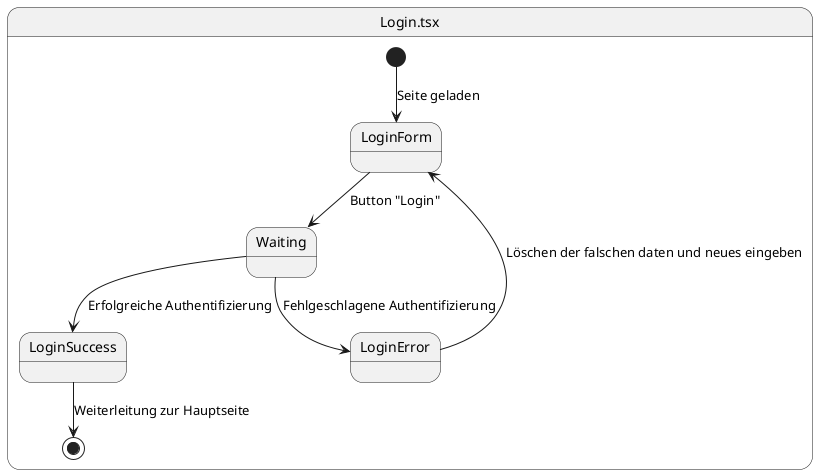 @startuml LoginZustandsdiagramm

state "Login.tsx" as Login {
  state "LoginForm" as LoginForm
  state "Waiting" as Waiting
  state "LoginSuccess" as LoginSuccess
  state "LoginError" as LoginError

  [*] --> LoginForm: Seite geladen
  LoginForm --> Waiting: Button "Login"
  Waiting --> LoginSuccess: Erfolgreiche Authentifizierung
  Waiting --> LoginError: Fehlgeschlagene Authentifizierung
  LoginError --> LoginForm: Löschen der falschen daten und neues eingeben
  LoginSuccess --> [*]: Weiterleitung zur Hauptseite
}

@enduml
